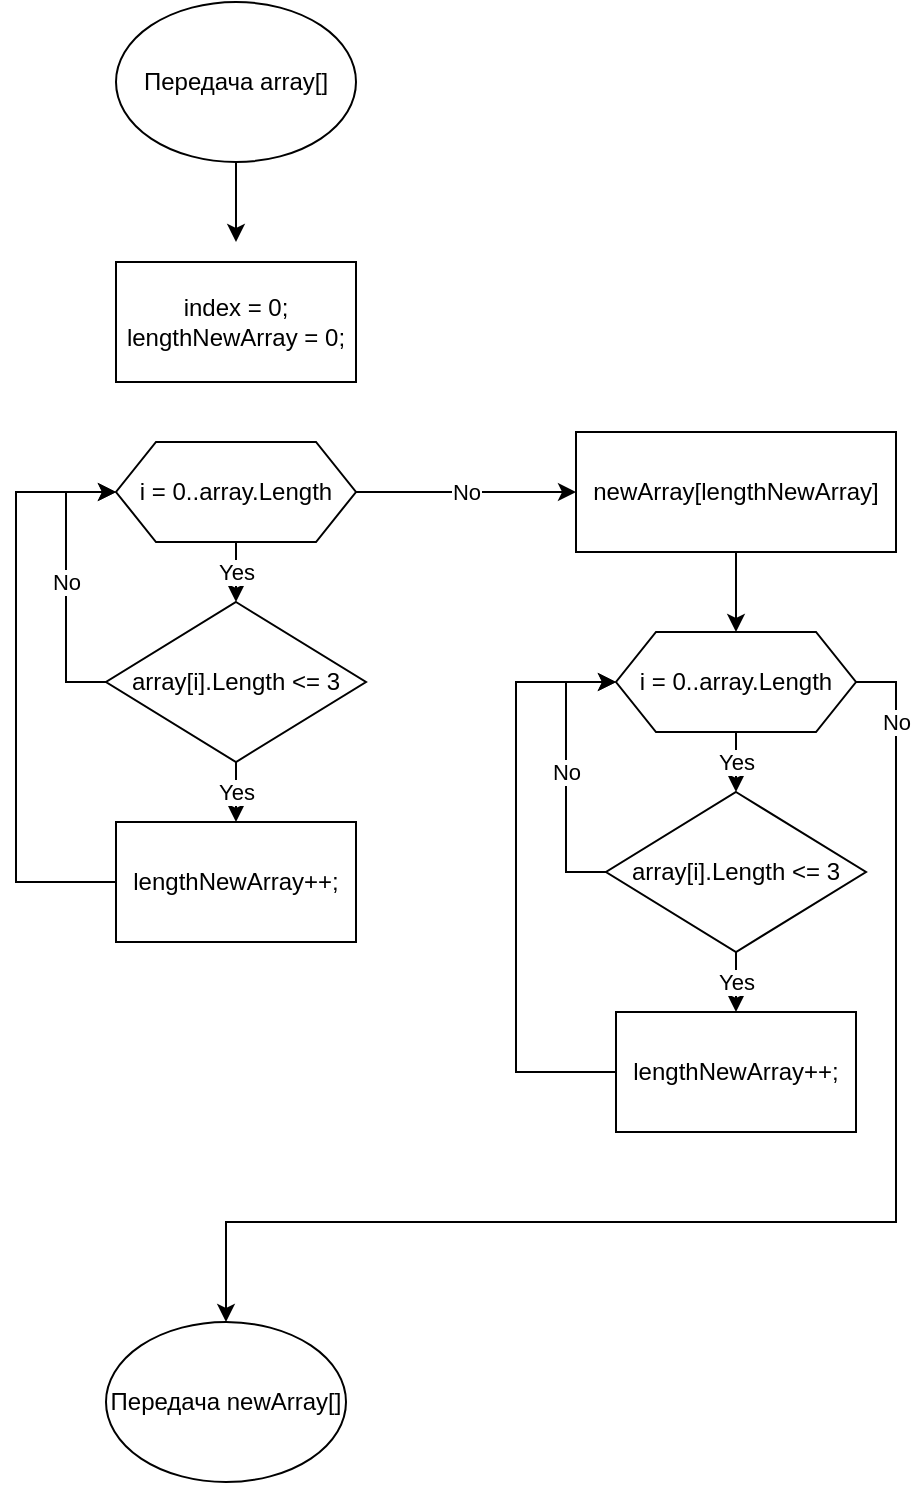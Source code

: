 <mxfile version="21.2.0" type="device">
  <diagram name="Страница 1" id="J40RyX_l5f0ht2XYSsaG">
    <mxGraphModel dx="707" dy="1295" grid="1" gridSize="10" guides="1" tooltips="1" connect="1" arrows="1" fold="1" page="1" pageScale="1" pageWidth="827" pageHeight="1169" math="0" shadow="0">
      <root>
        <mxCell id="0" />
        <mxCell id="1" parent="0" />
        <mxCell id="5Fxc93wtLSrstorSS1Sm-3" style="edgeStyle=orthogonalEdgeStyle;rounded=0;orthogonalLoop=1;jettySize=auto;html=1;exitX=0.5;exitY=1;exitDx=0;exitDy=0;entryX=0.5;entryY=0;entryDx=0;entryDy=0;" edge="1" parent="1" source="5Fxc93wtLSrstorSS1Sm-1">
          <mxGeometry relative="1" as="geometry">
            <mxPoint x="240" y="220" as="targetPoint" />
          </mxGeometry>
        </mxCell>
        <mxCell id="5Fxc93wtLSrstorSS1Sm-1" value="Передача array[]" style="ellipse;whiteSpace=wrap;html=1;" vertex="1" parent="1">
          <mxGeometry x="180" y="100" width="120" height="80" as="geometry" />
        </mxCell>
        <mxCell id="5Fxc93wtLSrstorSS1Sm-4" value="Передача newArray[]" style="ellipse;whiteSpace=wrap;html=1;" vertex="1" parent="1">
          <mxGeometry x="175" y="760" width="120" height="80" as="geometry" />
        </mxCell>
        <mxCell id="5Fxc93wtLSrstorSS1Sm-9" value="Yes" style="edgeStyle=orthogonalEdgeStyle;rounded=0;orthogonalLoop=1;jettySize=auto;html=1;" edge="1" parent="1" source="5Fxc93wtLSrstorSS1Sm-7" target="5Fxc93wtLSrstorSS1Sm-8">
          <mxGeometry relative="1" as="geometry" />
        </mxCell>
        <mxCell id="5Fxc93wtLSrstorSS1Sm-18" value="No" style="edgeStyle=orthogonalEdgeStyle;rounded=0;orthogonalLoop=1;jettySize=auto;html=1;" edge="1" parent="1" source="5Fxc93wtLSrstorSS1Sm-7" target="5Fxc93wtLSrstorSS1Sm-17">
          <mxGeometry relative="1" as="geometry" />
        </mxCell>
        <mxCell id="5Fxc93wtLSrstorSS1Sm-7" value="i = 0..array.Length" style="shape=hexagon;perimeter=hexagonPerimeter2;whiteSpace=wrap;html=1;fixedSize=1;" vertex="1" parent="1">
          <mxGeometry x="180" y="320" width="120" height="50" as="geometry" />
        </mxCell>
        <mxCell id="5Fxc93wtLSrstorSS1Sm-13" value="Yes" style="edgeStyle=orthogonalEdgeStyle;rounded=0;orthogonalLoop=1;jettySize=auto;html=1;" edge="1" parent="1" source="5Fxc93wtLSrstorSS1Sm-8" target="5Fxc93wtLSrstorSS1Sm-12">
          <mxGeometry relative="1" as="geometry" />
        </mxCell>
        <mxCell id="5Fxc93wtLSrstorSS1Sm-14" value="No" style="edgeStyle=orthogonalEdgeStyle;rounded=0;orthogonalLoop=1;jettySize=auto;html=1;exitX=0;exitY=0.5;exitDx=0;exitDy=0;entryX=0;entryY=0.5;entryDx=0;entryDy=0;" edge="1" parent="1" source="5Fxc93wtLSrstorSS1Sm-8" target="5Fxc93wtLSrstorSS1Sm-7">
          <mxGeometry relative="1" as="geometry" />
        </mxCell>
        <mxCell id="5Fxc93wtLSrstorSS1Sm-8" value="array[i].Length &amp;lt;= 3" style="rhombus;whiteSpace=wrap;html=1;" vertex="1" parent="1">
          <mxGeometry x="175" y="400" width="130" height="80" as="geometry" />
        </mxCell>
        <mxCell id="5Fxc93wtLSrstorSS1Sm-10" value="index = 0;&lt;br&gt;lengthNewArray = 0;" style="rounded=0;whiteSpace=wrap;html=1;" vertex="1" parent="1">
          <mxGeometry x="180" y="230" width="120" height="60" as="geometry" />
        </mxCell>
        <mxCell id="5Fxc93wtLSrstorSS1Sm-16" style="edgeStyle=orthogonalEdgeStyle;rounded=0;orthogonalLoop=1;jettySize=auto;html=1;exitX=0;exitY=0.5;exitDx=0;exitDy=0;entryX=0;entryY=0.5;entryDx=0;entryDy=0;" edge="1" parent="1" source="5Fxc93wtLSrstorSS1Sm-12" target="5Fxc93wtLSrstorSS1Sm-7">
          <mxGeometry relative="1" as="geometry">
            <Array as="points">
              <mxPoint x="130" y="540" />
              <mxPoint x="130" y="345" />
            </Array>
          </mxGeometry>
        </mxCell>
        <mxCell id="5Fxc93wtLSrstorSS1Sm-12" value="lengthNewArray++;" style="whiteSpace=wrap;html=1;" vertex="1" parent="1">
          <mxGeometry x="180" y="510" width="120" height="60" as="geometry" />
        </mxCell>
        <mxCell id="5Fxc93wtLSrstorSS1Sm-26" style="edgeStyle=orthogonalEdgeStyle;rounded=0;orthogonalLoop=1;jettySize=auto;html=1;exitX=0.5;exitY=1;exitDx=0;exitDy=0;entryX=0.5;entryY=0;entryDx=0;entryDy=0;" edge="1" parent="1" source="5Fxc93wtLSrstorSS1Sm-17" target="5Fxc93wtLSrstorSS1Sm-20">
          <mxGeometry relative="1" as="geometry" />
        </mxCell>
        <mxCell id="5Fxc93wtLSrstorSS1Sm-17" value="newArray[lengthNewArray]" style="whiteSpace=wrap;html=1;" vertex="1" parent="1">
          <mxGeometry x="410" y="315" width="160" height="60" as="geometry" />
        </mxCell>
        <mxCell id="5Fxc93wtLSrstorSS1Sm-19" value="Yes" style="edgeStyle=orthogonalEdgeStyle;rounded=0;orthogonalLoop=1;jettySize=auto;html=1;" edge="1" parent="1" source="5Fxc93wtLSrstorSS1Sm-20" target="5Fxc93wtLSrstorSS1Sm-23">
          <mxGeometry relative="1" as="geometry" />
        </mxCell>
        <mxCell id="5Fxc93wtLSrstorSS1Sm-27" value="No" style="edgeStyle=orthogonalEdgeStyle;rounded=0;orthogonalLoop=1;jettySize=auto;html=1;exitX=1;exitY=0.5;exitDx=0;exitDy=0;entryX=0.5;entryY=0;entryDx=0;entryDy=0;" edge="1" parent="1" source="5Fxc93wtLSrstorSS1Sm-20" target="5Fxc93wtLSrstorSS1Sm-4">
          <mxGeometry x="-0.881" relative="1" as="geometry">
            <Array as="points">
              <mxPoint x="570" y="440" />
              <mxPoint x="570" y="710" />
              <mxPoint x="235" y="710" />
            </Array>
            <mxPoint as="offset" />
          </mxGeometry>
        </mxCell>
        <mxCell id="5Fxc93wtLSrstorSS1Sm-20" value="i = 0..array.Length" style="shape=hexagon;perimeter=hexagonPerimeter2;whiteSpace=wrap;html=1;fixedSize=1;" vertex="1" parent="1">
          <mxGeometry x="430" y="415" width="120" height="50" as="geometry" />
        </mxCell>
        <mxCell id="5Fxc93wtLSrstorSS1Sm-21" value="Yes" style="edgeStyle=orthogonalEdgeStyle;rounded=0;orthogonalLoop=1;jettySize=auto;html=1;" edge="1" parent="1" source="5Fxc93wtLSrstorSS1Sm-23" target="5Fxc93wtLSrstorSS1Sm-25">
          <mxGeometry relative="1" as="geometry" />
        </mxCell>
        <mxCell id="5Fxc93wtLSrstorSS1Sm-22" value="No" style="edgeStyle=orthogonalEdgeStyle;rounded=0;orthogonalLoop=1;jettySize=auto;html=1;exitX=0;exitY=0.5;exitDx=0;exitDy=0;entryX=0;entryY=0.5;entryDx=0;entryDy=0;" edge="1" parent="1" source="5Fxc93wtLSrstorSS1Sm-23" target="5Fxc93wtLSrstorSS1Sm-20">
          <mxGeometry relative="1" as="geometry" />
        </mxCell>
        <mxCell id="5Fxc93wtLSrstorSS1Sm-23" value="array[i].Length &amp;lt;= 3" style="rhombus;whiteSpace=wrap;html=1;" vertex="1" parent="1">
          <mxGeometry x="425" y="495" width="130" height="80" as="geometry" />
        </mxCell>
        <mxCell id="5Fxc93wtLSrstorSS1Sm-24" style="edgeStyle=orthogonalEdgeStyle;rounded=0;orthogonalLoop=1;jettySize=auto;html=1;exitX=0;exitY=0.5;exitDx=0;exitDy=0;entryX=0;entryY=0.5;entryDx=0;entryDy=0;" edge="1" parent="1" source="5Fxc93wtLSrstorSS1Sm-25" target="5Fxc93wtLSrstorSS1Sm-20">
          <mxGeometry relative="1" as="geometry">
            <Array as="points">
              <mxPoint x="380" y="635" />
              <mxPoint x="380" y="440" />
            </Array>
          </mxGeometry>
        </mxCell>
        <mxCell id="5Fxc93wtLSrstorSS1Sm-25" value="lengthNewArray++;" style="whiteSpace=wrap;html=1;" vertex="1" parent="1">
          <mxGeometry x="430" y="605" width="120" height="60" as="geometry" />
        </mxCell>
      </root>
    </mxGraphModel>
  </diagram>
</mxfile>
